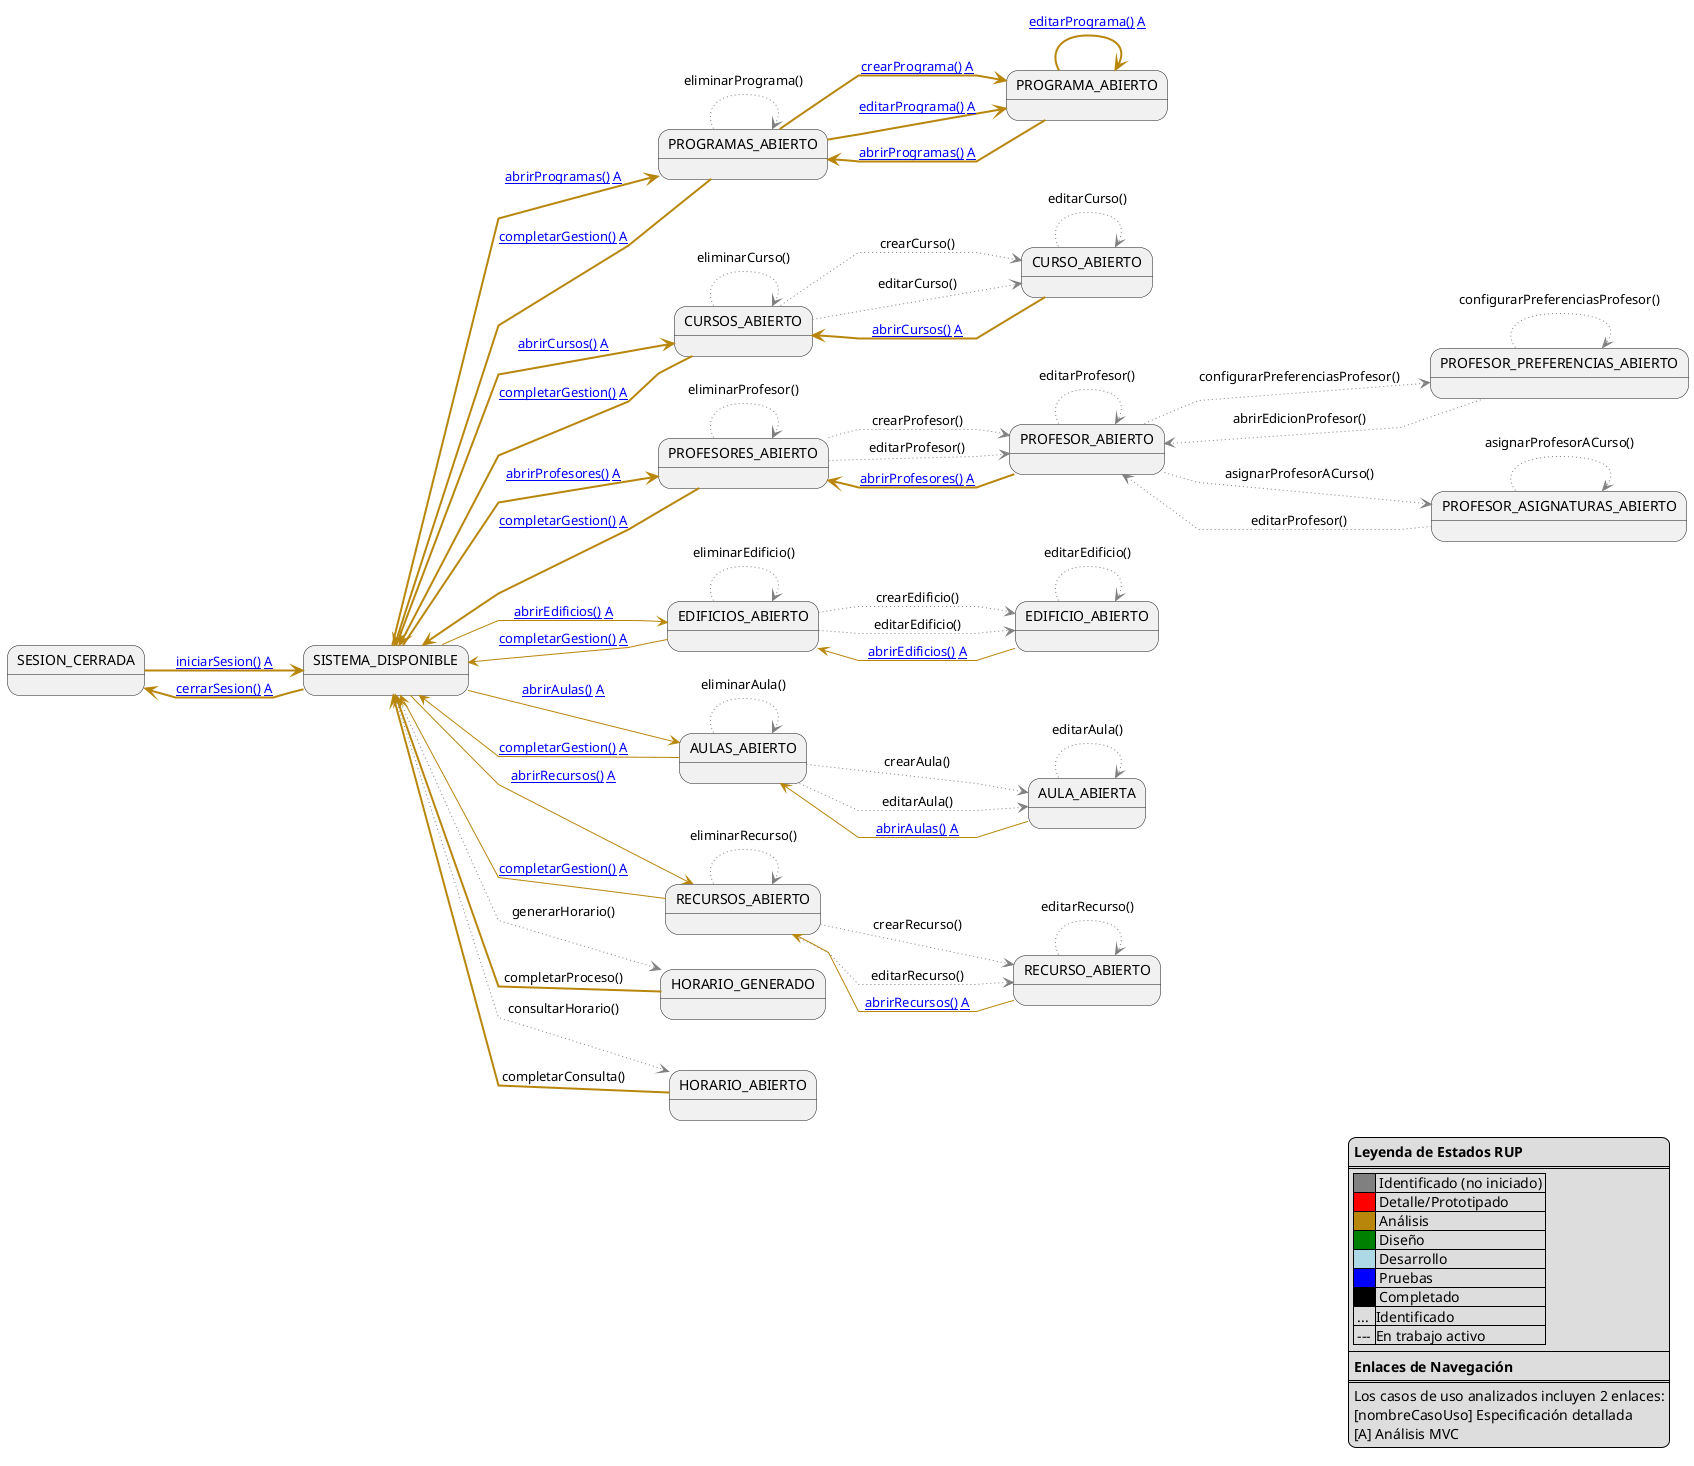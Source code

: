 @startuml diagrama-contexto-administrador

left to right direction
skinparam linetype polyline

legend bottom right
    **Leyenda de Estados RUP**
    ====
    |<#gray>     | Identificado (no iniciado) |
    |<#red>      | Detalle/Prototipado |
    |<#darkgoldenrod>| Análisis |
    |<#green>    | Diseño |
    |<#lightblue>| Desarrollo |
    |<#blue>     | Pruebas |
    |<#black>    | Completado |
    | ... |Identificado|
    | --- |En trabajo activo|
    ----
    **Enlaces de Navegación**
    ====
    Los casos de uso analizados incluyen 2 enlaces:
    [nombreCasoUso] Especificación detallada
    [A] Análisis MVC
end legend

state "SESION_CERRADA" as NoAuth
state "SISTEMA_DISPONIBLE" as Menu

state "PROGRAMAS_ABIERTO" as ListProgramas
state "PROGRAMA_ABIERTO" as EditPrograma
state "CURSOS_ABIERTO" as ListCursos
state "CURSO_ABIERTO" as EditCurso
state "PROFESORES_ABIERTO" as ListProfesores
state "PROFESOR_ABIERTO" as EditProfesor
state "PROFESOR_PREFERENCIAS_ABIERTO" as EditProfesorPreferencias
state "EDIFICIOS_ABIERTO" as ListEdificios
state "EDIFICIO_ABIERTO" as EditEdificio
state "AULAS_ABIERTO" as ListAulas
state "AULA_ABIERTA" as EditAula
state "RECURSOS_ABIERTO" as ListRecursos
state "RECURSO_ABIERTO" as EditRecurso

state "PROFESOR_ASIGNATURAS_ABIERTO" as Asignaciones
state "HORARIO_GENERADO" as Generacion
state "HORARIO_ABIERTO" as Consulta

NoAuth -[#darkgoldenrod,thickness=2]-> Menu: [[https://github.com/mmasias/pySigHor/blob/main/RUP/00-casos-uso/02-detalle/iniciarSesion/README.md iniciarSesion()]] [[https://github.com/mmasias/pySigHor/blob/main/RUP/01-analisis/casos-uso/iniciarSesion/README.md A]]

Menu -[#darkgoldenrod,thickness=2]-> NoAuth: [[https://github.com/mmasias/pySigHor/blob/main/RUP/00-casos-uso/02-detalle/cerrarSesion/README.md cerrarSesion()]] [[https://github.com/mmasias/pySigHor/blob/main/RUP/01-analisis/casos-uso/cerrarSesion/README.md A]]
Menu -[#darkgoldenrod,thickness=2]-> ListProgramas: [[https://github.com/mmasias/pySigHor/blob/main/RUP/00-casos-uso/02-detalle/abrirProgramas/README.md abrirProgramas()]] [[https://github.com/mmasias/pySigHor/blob/main/RUP/01-analisis/casos-uso/abrirProgramas/README.md A]]
Menu -[#darkgoldenrod,thickness=2]-> ListCursos: [[https://github.com/mmasias/pySigHor/blob/main/RUP/00-casos-uso/02-detalle/abrirCursos/README.md abrirCursos()]] [[https://github.com/mmasias/pySigHor/blob/main/RUP/01-analisis/casos-uso/abrirCursos/README.md A]]
Menu -[#darkgoldenrod,thickness=2]-> ListProfesores: [[https://github.com/mmasias/pySigHor/blob/main/RUP/00-casos-uso/02-detalle/abrirProfesores/README.md abrirProfesores()]] [[https://github.com/mmasias/pySigHor/blob/main/RUP/01-analisis/casos-uso/abrirProfesores/README.md A]]
Menu -[#darkgoldenrod]-> ListEdificios: [[https://github.com/mmasias/pySigHor/blob/main/RUP/00-casos-uso/02-detalle/abrirEdificios/README.md abrirEdificios()]] [[https://github.com/mmasias/pySigHor/blob/main/RUP/01-analisis/casos-uso/abrirEdificios/README.md A]]
Menu -[#darkgoldenrod]-> ListAulas: [[https://github.com/mmasias/pySigHor/blob/main/RUP/00-casos-uso/02-detalle/abrirAulas/README.md abrirAulas()]] [[https://github.com/mmasias/pySigHor/blob/main/RUP/01-analisis/casos-uso/abrirAulas/README.md A]]
Menu -[#darkgoldenrod]-> ListRecursos: [[https://github.com/mmasias/pySigHor/blob/main/RUP/00-casos-uso/02-detalle/abrirRecursos/README.md abrirRecursos()]] [[https://github.com/mmasias/pySigHor/blob/main/RUP/01-analisis/casos-uso/abrirRecursos/README.md A]]
Menu -[#gray,dotted]-> Generacion: generarHorario()
Menu -[#gray,dotted]-> Consulta: consultarHorario()

EditProfesor -[#gray,dotted]-> Asignaciones: asignarProfesorACurso()

Asignaciones -[#gray,dotted]-> Asignaciones: asignarProfesorACurso()
Asignaciones -[#gray,dotted]-> EditProfesor: editarProfesor()
ListProgramas -[#darkgoldenrod,thickness=2]-> EditPrograma: [[https://github.com/mmasias/pySigHor/blob/main/RUP/00-casos-uso/02-detalle/crearPrograma/README.md crearPrograma()]] [[https://github.com/mmasias/pySigHor/blob/main/RUP/01-analisis/casos-uso/crearPrograma/README.md A]]
ListProgramas -[#darkgoldenrod,thickness=2]-> EditPrograma: [[https://github.com/mmasias/pySigHor/blob/main/RUP/00-casos-uso/02-detalle/editarPrograma/README.md editarPrograma()]] [[https://github.com/mmasias/pySigHor/blob/main/RUP/01-analisis/casos-uso/editarPrograma/README.md A]]
ListProgramas -[#gray,dotted]-> ListProgramas: eliminarPrograma()
EditPrograma -[#darkgoldenrod,thickness=2]-> EditPrograma: [[https://github.com/mmasias/pySigHor/blob/main/RUP/00-casos-uso/02-detalle/editarPrograma/README.md editarPrograma()]] [[https://github.com/mmasias/pySigHor/blob/main/RUP/01-analisis/casos-uso/editarPrograma/README.md A]]
EditPrograma -[#darkgoldenrod,thickness=2]-> ListProgramas: [[https://github.com/mmasias/pySigHor/blob/main/RUP/00-casos-uso/02-detalle/abrirProgramas/README.md abrirProgramas()]] [[https://github.com/mmasias/pySigHor/blob/main/RUP/01-analisis/casos-uso/abrirProgramas/README.md A]]
ListCursos -[#gray,dotted]-> EditCurso: crearCurso()
ListCursos -[#gray,dotted]-> EditCurso: editarCurso()
ListCursos -[#gray,dotted]-> ListCursos: eliminarCurso()
EditCurso -[#gray,dotted]-> EditCurso: editarCurso()
EditCurso -[#darkgoldenrod,thickness=2]-> ListCursos: [[https://github.com/mmasias/pySigHor/blob/main/RUP/00-casos-uso/02-detalle/abrirCursos/README.md abrirCursos()]] [[https://github.com/mmasias/pySigHor/blob/main/RUP/01-analisis/casos-uso/abrirCursos/README.md A]]
ListProfesores -[#gray,dotted]-> EditProfesor: crearProfesor()
ListProfesores -[#gray,dotted]-> EditProfesor: editarProfesor()
ListProfesores -[#gray,dotted]-> ListProfesores: eliminarProfesor()
EditProfesor -[#gray,dotted]-> EditProfesor: editarProfesor()
EditProfesor -[#gray,dotted]-> EditProfesorPreferencias: configurarPreferenciasProfesor()
EditProfesor -[#darkgoldenrod,thickness=2]-> ListProfesores: [[https://github.com/mmasias/pySigHor/blob/main/RUP/00-casos-uso/02-detalle/abrirProfesores/README.md abrirProfesores()]] [[https://github.com/mmasias/pySigHor/blob/main/RUP/01-analisis/casos-uso/abrirProfesores/README.md A]]
EditProfesorPreferencias -[#gray,dotted]-> EditProfesorPreferencias: configurarPreferenciasProfesor()
EditProfesorPreferencias -[#gray,dotted]-> EditProfesor: abrirEdicionProfesor()
ListEdificios -[#gray,dotted]-> EditEdificio: crearEdificio()
ListEdificios -[#gray,dotted]-> EditEdificio: editarEdificio()
ListEdificios -[#gray,dotted]-> ListEdificios: eliminarEdificio()
EditEdificio -[#gray,dotted]-> EditEdificio: editarEdificio()
EditEdificio -[#darkgoldenrod]-> ListEdificios: [[https://github.com/mmasias/pySigHor/blob/main/RUP/00-casos-uso/02-detalle/abrirEdificios/README.md abrirEdificios()]] [[https://github.com/mmasias/pySigHor/blob/main/RUP/01-analisis/casos-uso/abrirEdificios/README.md A]]
ListAulas -[#gray,dotted]-> EditAula: crearAula()
ListAulas -[#gray,dotted]-> EditAula: editarAula()
ListAulas -[#gray,dotted]-> ListAulas: eliminarAula()
EditAula -[#gray,dotted]-> EditAula: editarAula()
EditAula -[#darkgoldenrod]-> ListAulas: [[https://github.com/mmasias/pySigHor/blob/main/RUP/00-casos-uso/02-detalle/abrirAulas/README.md abrirAulas()]] [[https://github.com/mmasias/pySigHor/blob/main/RUP/01-analisis/casos-uso/abrirAulas/README.md A]]
ListRecursos -[#gray,dotted]-> EditRecurso: crearRecurso()
ListRecursos -[#gray,dotted]-> EditRecurso: editarRecurso()
ListRecursos -[#gray,dotted]-> ListRecursos: eliminarRecurso()
EditRecurso -[#gray,dotted]-> EditRecurso: editarRecurso()
EditRecurso -[#darkgoldenrod]-> ListRecursos: [[https://github.com/mmasias/pySigHor/blob/main/RUP/00-casos-uso/02-detalle/abrirRecursos/README.md abrirRecursos()]] [[https://github.com/mmasias/pySigHor/blob/main/RUP/01-analisis/casos-uso/abrirRecursos/README.md A]]
ListProgramas -[#darkgoldenrod,thickness=2]-> Menu: [[https://github.com/mmasias/pySigHor/blob/main/RUP/00-casos-uso/02-detalle/completarGestion/README.md completarGestion()]] [[https://github.com/mmasias/pySigHor/blob/main/RUP/01-analisis/casos-uso/completarGestion/README.md A]]
ListCursos -[#darkgoldenrod,thickness=2]-> Menu: [[https://github.com/mmasias/pySigHor/blob/main/RUP/00-casos-uso/02-detalle/completarGestion/README.md completarGestion()]] [[https://github.com/mmasias/pySigHor/blob/main/RUP/01-analisis/casos-uso/completarGestion/README.md A]]
ListProfesores -[#darkgoldenrod,thickness=2]-> Menu: [[https://github.com/mmasias/pySigHor/blob/main/RUP/00-casos-uso/02-detalle/completarGestion/README.md completarGestion()]] [[https://github.com/mmasias/pySigHor/blob/main/RUP/01-analisis/casos-uso/completarGestion/README.md A]]
ListEdificios -[#darkgoldenrod]-> Menu: [[https://github.com/mmasias/pySigHor/blob/main/RUP/00-casos-uso/02-detalle/completarGestion/README.md completarGestion()]] [[https://github.com/mmasias/pySigHor/blob/main/RUP/01-analisis/casos-uso/completarGestion/README.md A]]
ListAulas -[#darkgoldenrod]-> Menu: [[https://github.com/mmasias/pySigHor/blob/main/RUP/00-casos-uso/02-detalle/completarGestion/README.md completarGestion()]] [[https://github.com/mmasias/pySigHor/blob/main/RUP/01-analisis/casos-uso/completarGestion/README.md A]]
ListRecursos -[#darkgoldenrod]-> Menu: [[https://github.com/mmasias/pySigHor/blob/main/RUP/00-casos-uso/02-detalle/completarGestion/README.md completarGestion()]] [[https://github.com/mmasias/pySigHor/blob/main/RUP/01-analisis/casos-uso/completarGestion/README.md A]]
Generacion -[#darkgoldenrod,thickness=2]-> Menu: completarProceso()
Consulta -[#darkgoldenrod,thickness=2]-> Menu: completarConsulta()
@enduml